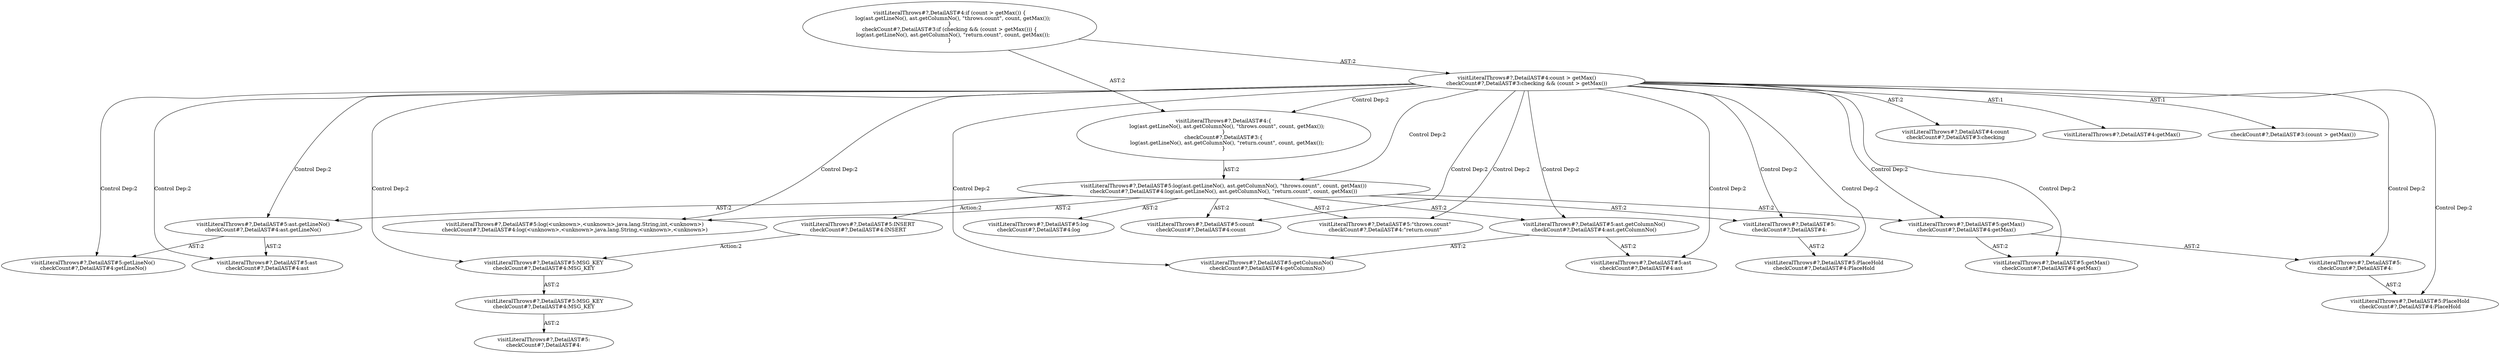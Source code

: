 digraph "Pattern" {
0 [label="visitLiteralThrows#?,DetailAST#5:INSERT
checkCount#?,DetailAST#4:INSERT" shape=ellipse]
1 [label="visitLiteralThrows#?,DetailAST#5:log(ast.getLineNo(), ast.getColumnNo(), \"throws.count\", count, getMax())
checkCount#?,DetailAST#4:log(ast.getLineNo(), ast.getColumnNo(), \"return.count\", count, getMax())" shape=ellipse]
2 [label="visitLiteralThrows#?,DetailAST#4:count > getMax()
checkCount#?,DetailAST#3:checking && (count > getMax())" shape=ellipse]
3 [label="visitLiteralThrows#?,DetailAST#4:if (count > getMax()) \{
    log(ast.getLineNo(), ast.getColumnNo(), \"throws.count\", count, getMax());
\}
checkCount#?,DetailAST#3:if (checking && (count > getMax())) \{
    log(ast.getLineNo(), ast.getColumnNo(), \"return.count\", count, getMax());
\}" shape=ellipse]
4 [label="visitLiteralThrows#?,DetailAST#4:count
checkCount#?,DetailAST#3:checking" shape=ellipse]
5 [label="visitLiteralThrows#?,DetailAST#4:getMax()" shape=ellipse]
6 [label="visitLiteralThrows#?,DetailAST#4:\{
    log(ast.getLineNo(), ast.getColumnNo(), \"throws.count\", count, getMax());
\}
checkCount#?,DetailAST#3:\{
    log(ast.getLineNo(), ast.getColumnNo(), \"return.count\", count, getMax());
\}" shape=ellipse]
7 [label="visitLiteralThrows#?,DetailAST#5:log(<unknown>,<unknown>,java.lang.String,int,<unknown>)
checkCount#?,DetailAST#4:log(<unknown>,<unknown>,java.lang.String,<unknown>,<unknown>)" shape=ellipse]
8 [label="visitLiteralThrows#?,DetailAST#5:
checkCount#?,DetailAST#4:" shape=ellipse]
9 [label="visitLiteralThrows#?,DetailAST#5:PlaceHold
checkCount#?,DetailAST#4:PlaceHold" shape=ellipse]
10 [label="visitLiteralThrows#?,DetailAST#5:ast.getLineNo()
checkCount#?,DetailAST#4:ast.getLineNo()" shape=ellipse]
11 [label="visitLiteralThrows#?,DetailAST#5:getLineNo()
checkCount#?,DetailAST#4:getLineNo()" shape=ellipse]
12 [label="visitLiteralThrows#?,DetailAST#5:ast
checkCount#?,DetailAST#4:ast" shape=ellipse]
13 [label="visitLiteralThrows#?,DetailAST#5:ast.getColumnNo()
checkCount#?,DetailAST#4:ast.getColumnNo()" shape=ellipse]
14 [label="visitLiteralThrows#?,DetailAST#5:getColumnNo()
checkCount#?,DetailAST#4:getColumnNo()" shape=ellipse]
15 [label="visitLiteralThrows#?,DetailAST#5:ast
checkCount#?,DetailAST#4:ast" shape=ellipse]
16 [label="visitLiteralThrows#?,DetailAST#5:\"throws.count\"
checkCount#?,DetailAST#4:\"return.count\"" shape=ellipse]
17 [label="visitLiteralThrows#?,DetailAST#5:count
checkCount#?,DetailAST#4:count" shape=ellipse]
18 [label="visitLiteralThrows#?,DetailAST#5:getMax()
checkCount#?,DetailAST#4:getMax()" shape=ellipse]
19 [label="visitLiteralThrows#?,DetailAST#5:getMax()
checkCount#?,DetailAST#4:getMax()" shape=ellipse]
20 [label="visitLiteralThrows#?,DetailAST#5:
checkCount#?,DetailAST#4:" shape=ellipse]
21 [label="visitLiteralThrows#?,DetailAST#5:PlaceHold
checkCount#?,DetailAST#4:PlaceHold" shape=ellipse]
22 [label="visitLiteralThrows#?,DetailAST#5:MSG_KEY
checkCount#?,DetailAST#4:MSG_KEY" shape=ellipse]
23 [label="visitLiteralThrows#?,DetailAST#5:MSG_KEY
checkCount#?,DetailAST#4:MSG_KEY" shape=ellipse]
24 [label="visitLiteralThrows#?,DetailAST#5:
checkCount#?,DetailAST#4:" shape=ellipse]
25 [label="visitLiteralThrows#?,DetailAST#5:log
checkCount#?,DetailAST#4:log" shape=ellipse]
26 [label="checkCount#?,DetailAST#3:(count > getMax())" shape=ellipse]
0 -> 22 [label="Action:2"];
1 -> 0 [label="Action:2"];
1 -> 25 [label="AST:2"];
1 -> 8 [label="AST:2"];
1 -> 7 [label="AST:2"];
1 -> 10 [label="AST:2"];
1 -> 13 [label="AST:2"];
1 -> 16 [label="AST:2"];
1 -> 17 [label="AST:2"];
1 -> 18 [label="AST:2"];
2 -> 1 [label="Control Dep:2"];
2 -> 4 [label="AST:2"];
2 -> 5 [label="AST:1"];
2 -> 6 [label="Control Dep:2"];
2 -> 7 [label="Control Dep:2"];
2 -> 8 [label="Control Dep:2"];
2 -> 9 [label="Control Dep:2"];
2 -> 10 [label="Control Dep:2"];
2 -> 11 [label="Control Dep:2"];
2 -> 12 [label="Control Dep:2"];
2 -> 13 [label="Control Dep:2"];
2 -> 14 [label="Control Dep:2"];
2 -> 15 [label="Control Dep:2"];
2 -> 16 [label="Control Dep:2"];
2 -> 17 [label="Control Dep:2"];
2 -> 18 [label="Control Dep:2"];
2 -> 19 [label="Control Dep:2"];
2 -> 20 [label="Control Dep:2"];
2 -> 21 [label="Control Dep:2"];
2 -> 22 [label="Control Dep:2"];
2 -> 26 [label="AST:1"];
3 -> 2 [label="AST:2"];
3 -> 6 [label="AST:2"];
6 -> 1 [label="AST:2"];
8 -> 9 [label="AST:2"];
10 -> 12 [label="AST:2"];
10 -> 11 [label="AST:2"];
13 -> 15 [label="AST:2"];
13 -> 14 [label="AST:2"];
18 -> 20 [label="AST:2"];
18 -> 19 [label="AST:2"];
20 -> 21 [label="AST:2"];
22 -> 23 [label="AST:2"];
23 -> 24 [label="AST:2"];
}